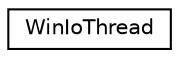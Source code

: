 digraph "Graphical Class Hierarchy"
{
 // LATEX_PDF_SIZE
  edge [fontname="Helvetica",fontsize="10",labelfontname="Helvetica",labelfontsize="10"];
  node [fontname="Helvetica",fontsize="10",shape=record];
  rankdir="LR";
  Node0 [label="WinIoThread",height=0.2,width=0.4,color="black", fillcolor="white", style="filled",URL="$classWinIoThread.html",tooltip=" "];
}
